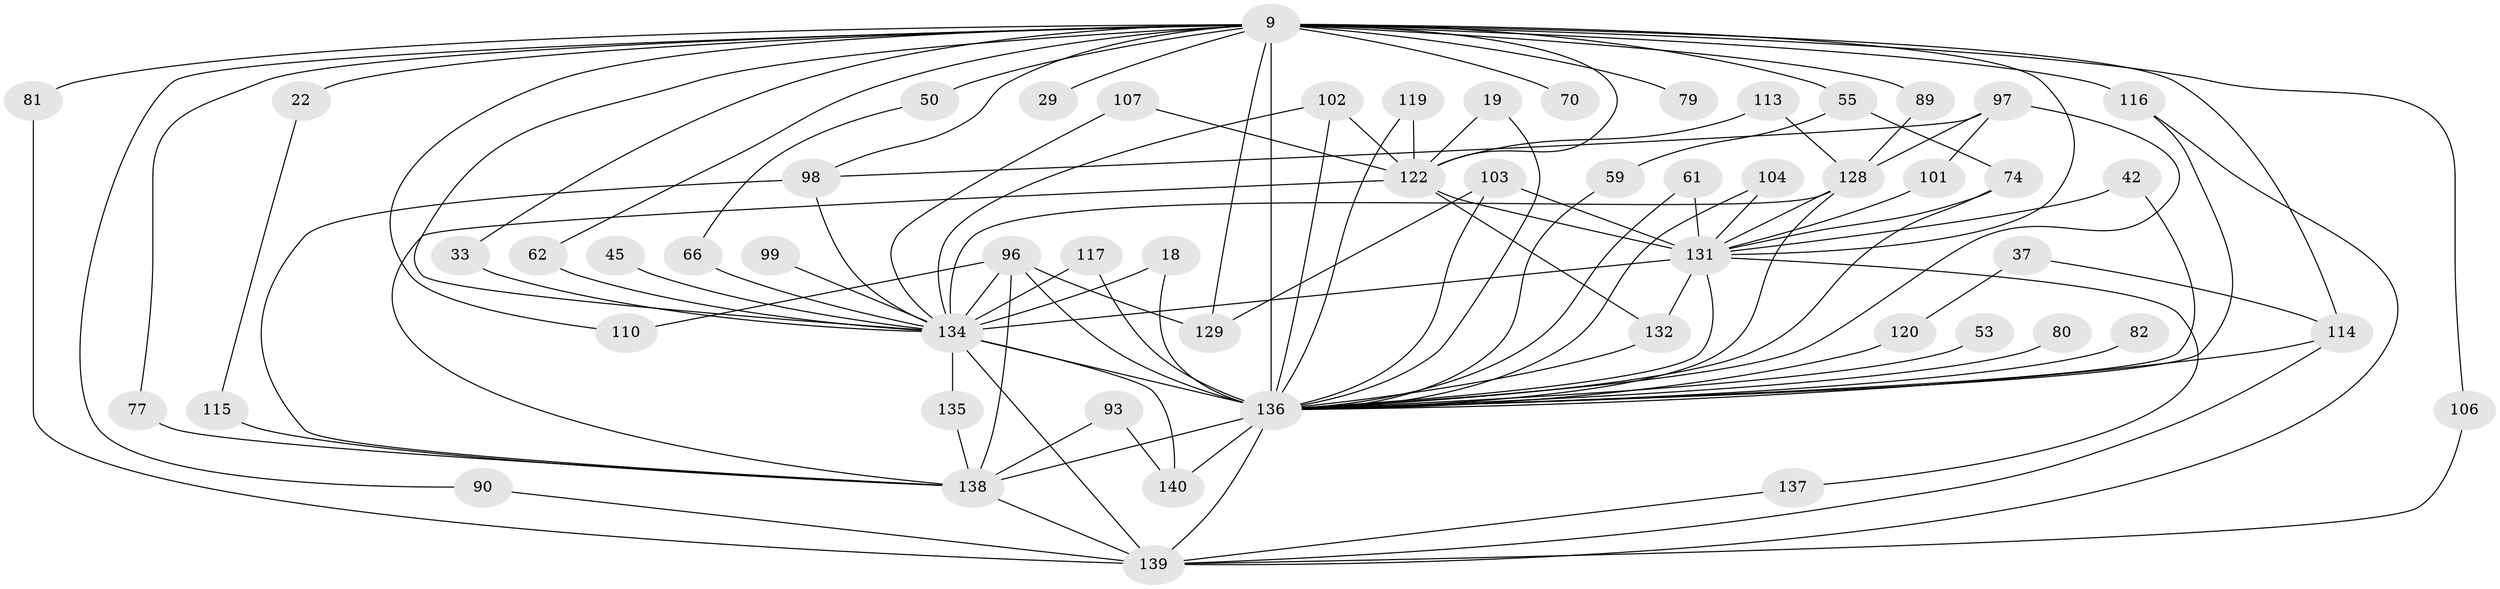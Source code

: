 // original degree distribution, {22: 0.014285714285714285, 27: 0.014285714285714285, 24: 0.007142857142857143, 26: 0.007142857142857143, 23: 0.014285714285714285, 12: 0.007142857142857143, 18: 0.007142857142857143, 4: 0.05714285714285714, 5: 0.05714285714285714, 8: 0.007142857142857143, 17: 0.007142857142857143, 2: 0.55, 6: 0.02857142857142857, 9: 0.02142857142857143, 3: 0.2}
// Generated by graph-tools (version 1.1) at 2025/49/03/04/25 21:49:57]
// undirected, 56 vertices, 109 edges
graph export_dot {
graph [start="1"]
  node [color=gray90,style=filled];
  9 [super="+1+5"];
  18;
  19;
  22;
  29;
  33;
  37;
  42;
  45;
  50;
  53;
  55;
  59;
  61;
  62;
  66;
  70;
  74 [super="+72"];
  77;
  79;
  80 [super="+68"];
  81;
  82;
  89;
  90;
  93;
  96 [super="+43"];
  97 [super="+87"];
  98 [super="+36+25+28"];
  99;
  101;
  102 [super="+67"];
  103 [super="+44+76"];
  104;
  106;
  107 [super="+39"];
  110;
  113;
  114 [super="+31"];
  115;
  116 [super="+26+11"];
  117;
  119;
  120 [super="+32"];
  122 [super="+94+109"];
  128 [super="+127"];
  129 [super="+121"];
  131 [super="+108+130+10"];
  132 [super="+84"];
  134 [super="+133+6"];
  135;
  136 [super="+27+54+100+125"];
  137;
  138 [super="+123+58+126"];
  139 [super="+88+95+112+35+57"];
  140 [super="+91"];
  9 -- 22 [weight=2];
  9 -- 62;
  9 -- 70 [weight=2];
  9 -- 77;
  9 -- 79 [weight=2];
  9 -- 106;
  9 -- 131 [weight=11];
  9 -- 81 [weight=2];
  9 -- 89;
  9 -- 110;
  9 -- 122 [weight=7];
  9 -- 136 [weight=23];
  9 -- 90;
  9 -- 29 [weight=2];
  9 -- 33;
  9 -- 50 [weight=2];
  9 -- 55 [weight=2];
  9 -- 116 [weight=3];
  9 -- 129;
  9 -- 134 [weight=9];
  9 -- 98 [weight=2];
  9 -- 114 [weight=2];
  18 -- 136;
  18 -- 134;
  19 -- 136;
  19 -- 122;
  22 -- 115;
  33 -- 134;
  37 -- 120;
  37 -- 114;
  42 -- 131;
  42 -- 136;
  45 -- 134 [weight=2];
  50 -- 66;
  53 -- 136 [weight=2];
  55 -- 59;
  55 -- 74;
  59 -- 136;
  61 -- 136;
  61 -- 131;
  62 -- 134;
  66 -- 134;
  74 -- 136 [weight=2];
  74 -- 131;
  77 -- 138;
  80 -- 136 [weight=3];
  81 -- 139;
  82 -- 136 [weight=2];
  89 -- 128;
  90 -- 139;
  93 -- 140;
  93 -- 138;
  96 -- 110;
  96 -- 129;
  96 -- 138 [weight=2];
  96 -- 136;
  96 -- 134 [weight=2];
  97 -- 98;
  97 -- 101;
  97 -- 136;
  97 -- 128 [weight=2];
  98 -- 134 [weight=2];
  98 -- 138;
  99 -- 134 [weight=2];
  101 -- 131;
  102 -- 136;
  102 -- 122;
  102 -- 134;
  103 -- 131;
  103 -- 136 [weight=4];
  103 -- 129;
  104 -- 131;
  104 -- 136;
  106 -- 139;
  107 -- 122;
  107 -- 134 [weight=2];
  113 -- 122;
  113 -- 128;
  114 -- 136;
  114 -- 139;
  115 -- 138;
  116 -- 139;
  116 -- 136;
  117 -- 136;
  117 -- 134;
  119 -- 122;
  119 -- 136;
  120 -- 136 [weight=2];
  122 -- 131;
  122 -- 132;
  122 -- 138 [weight=3];
  128 -- 131;
  128 -- 136 [weight=2];
  128 -- 134 [weight=2];
  131 -- 132;
  131 -- 137;
  131 -- 136 [weight=5];
  131 -- 134 [weight=9];
  132 -- 136;
  134 -- 136 [weight=6];
  134 -- 135;
  134 -- 139 [weight=5];
  134 -- 140 [weight=2];
  135 -- 138;
  136 -- 138 [weight=3];
  136 -- 140;
  136 -- 139 [weight=4];
  137 -- 139;
  138 -- 139;
}
